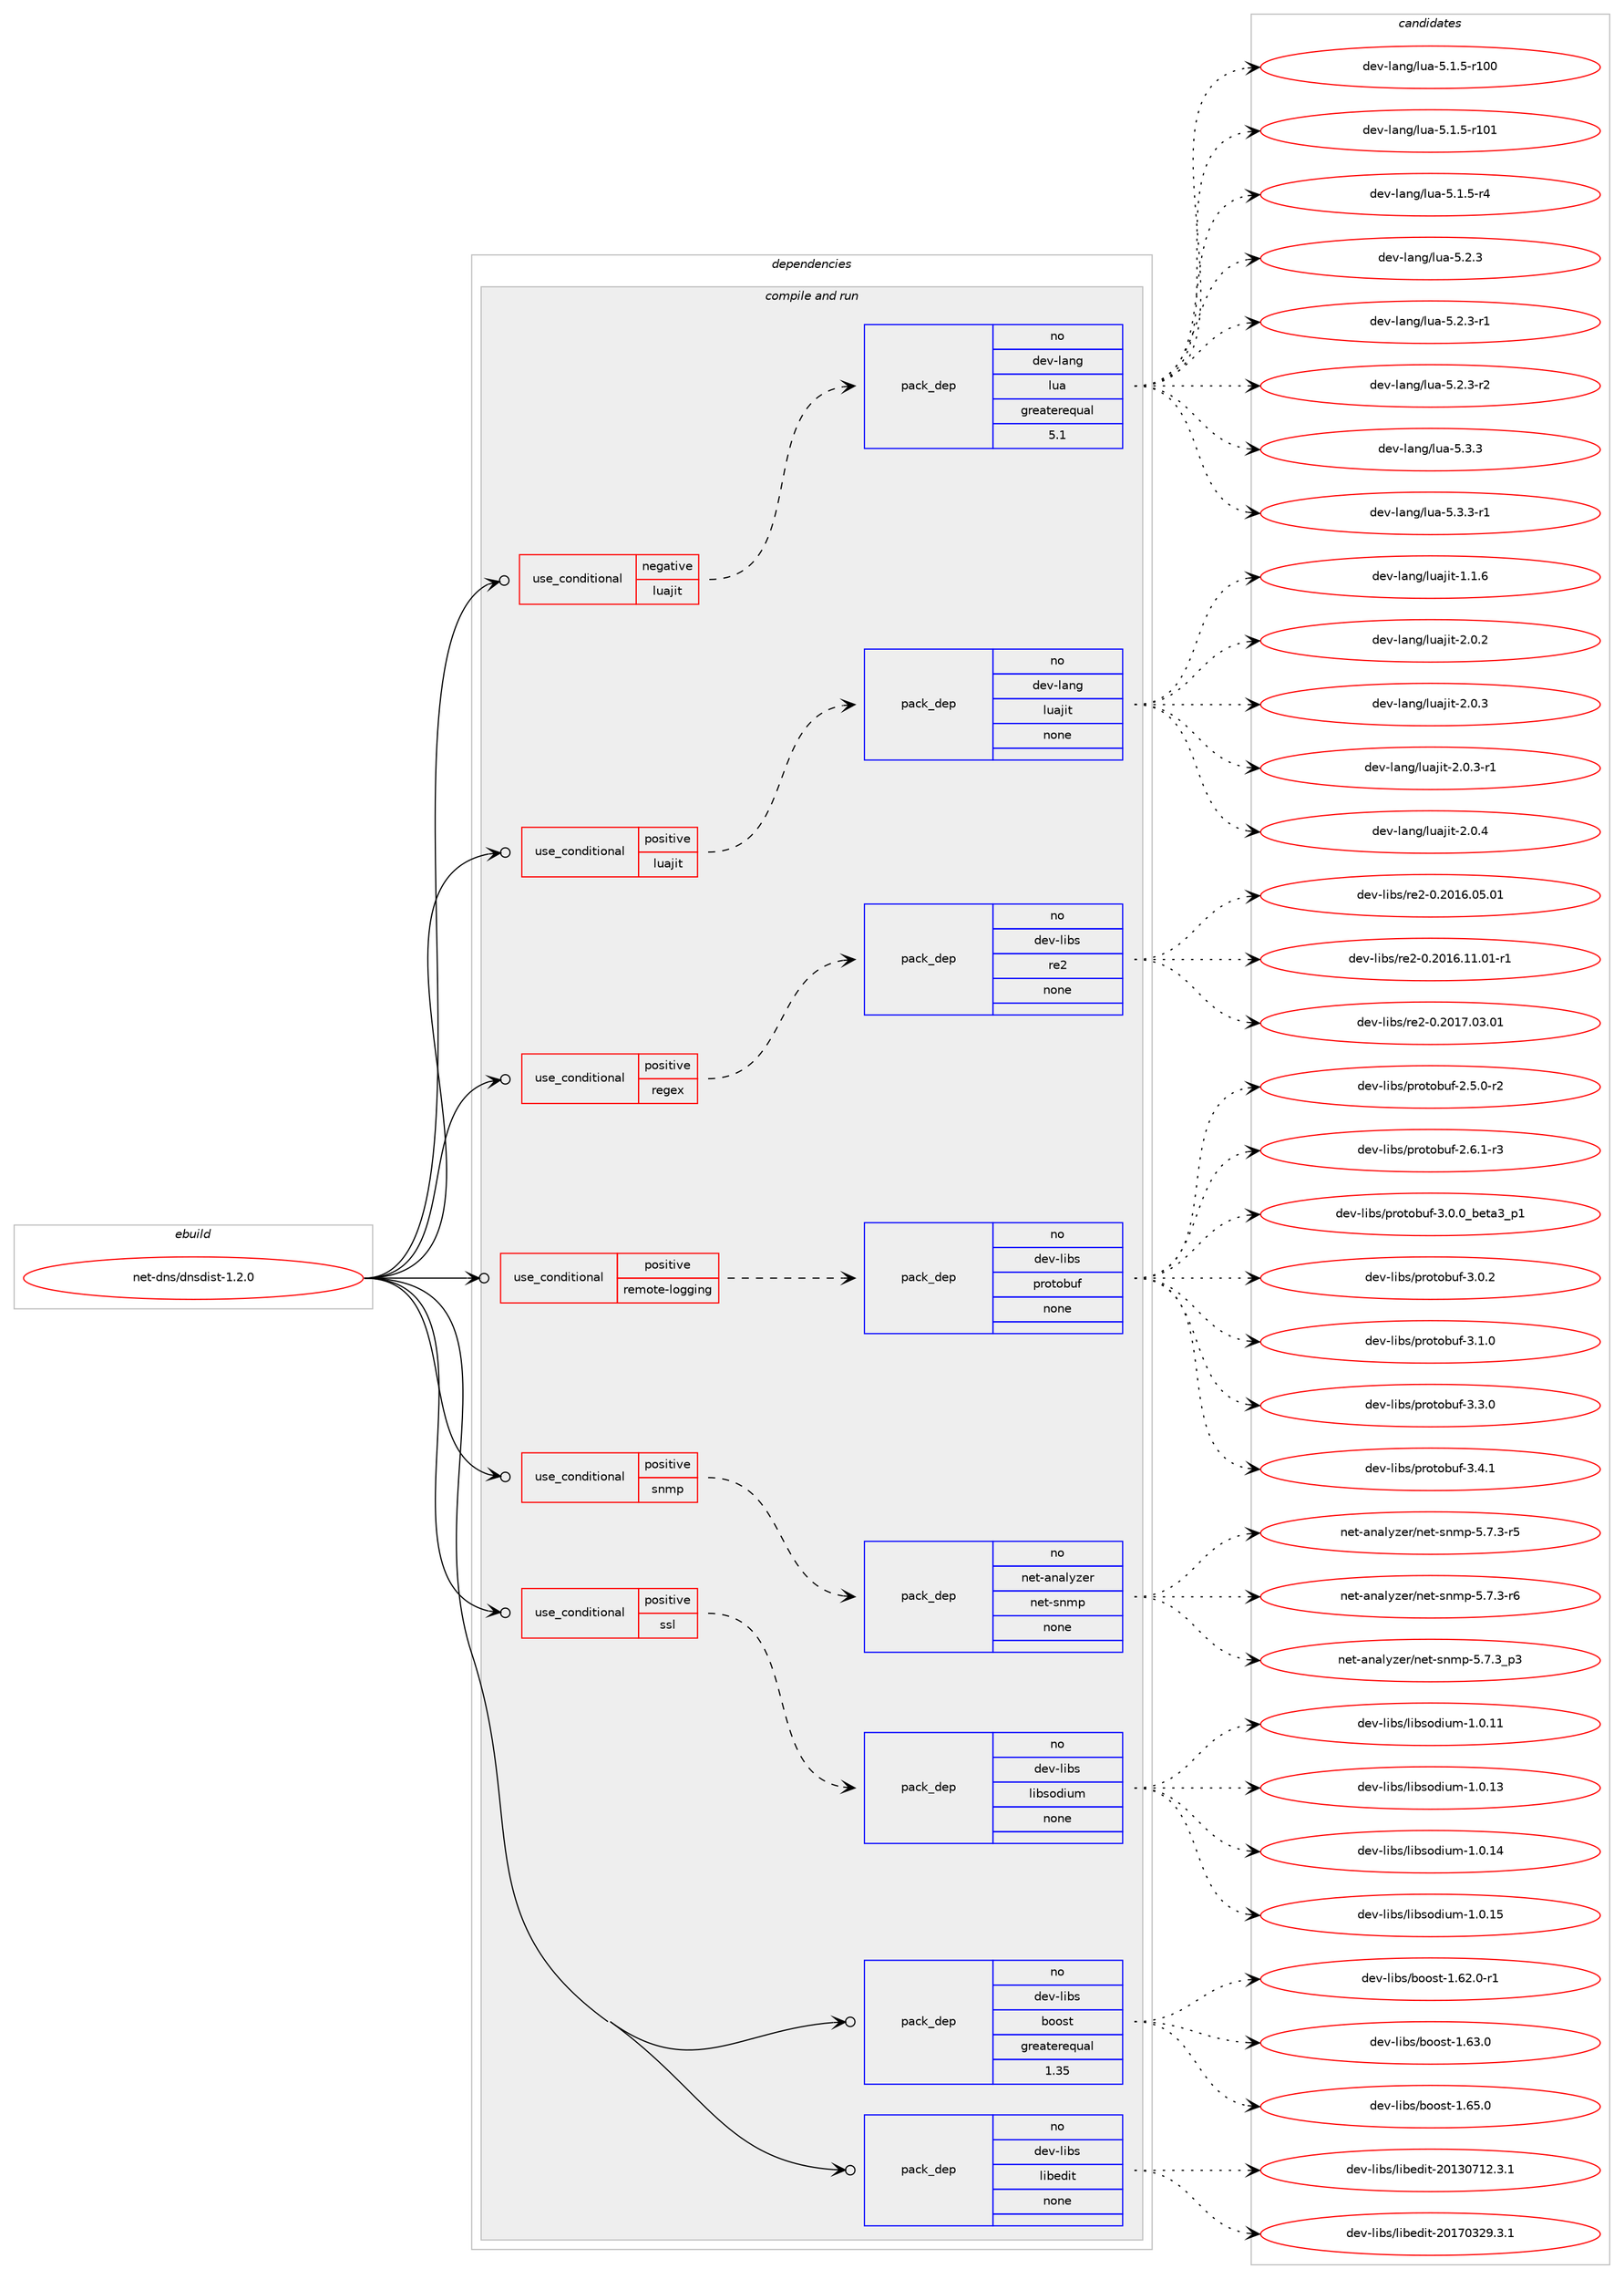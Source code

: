 digraph prolog {

# *************
# Graph options
# *************

newrank=true;
concentrate=true;
compound=true;
graph [rankdir=LR,fontname=Helvetica,fontsize=10,ranksep=1.5];#, ranksep=2.5, nodesep=0.2];
edge  [arrowhead=vee];
node  [fontname=Helvetica,fontsize=10];

# **********
# The ebuild
# **********

subgraph cluster_leftcol {
color=gray;
rank=same;
label=<<i>ebuild</i>>;
id [label="net-dns/dnsdist-1.2.0", color=red, width=4, href="../net-dns/dnsdist-1.2.0.svg"];
}

# ****************
# The dependencies
# ****************

subgraph cluster_midcol {
color=gray;
label=<<i>dependencies</i>>;
subgraph cluster_compile {
fillcolor="#eeeeee";
style=filled;
label=<<i>compile</i>>;
}
subgraph cluster_compileandrun {
fillcolor="#eeeeee";
style=filled;
label=<<i>compile and run</i>>;
subgraph cond100823 {
dependency407616 [label=<<TABLE BORDER="0" CELLBORDER="1" CELLSPACING="0" CELLPADDING="4"><TR><TD ROWSPAN="3" CELLPADDING="10">use_conditional</TD></TR><TR><TD>negative</TD></TR><TR><TD>luajit</TD></TR></TABLE>>, shape=none, color=red];
subgraph pack300072 {
dependency407617 [label=<<TABLE BORDER="0" CELLBORDER="1" CELLSPACING="0" CELLPADDING="4" WIDTH="220"><TR><TD ROWSPAN="6" CELLPADDING="30">pack_dep</TD></TR><TR><TD WIDTH="110">no</TD></TR><TR><TD>dev-lang</TD></TR><TR><TD>lua</TD></TR><TR><TD>greaterequal</TD></TR><TR><TD>5.1</TD></TR></TABLE>>, shape=none, color=blue];
}
dependency407616:e -> dependency407617:w [weight=20,style="dashed",arrowhead="vee"];
}
id:e -> dependency407616:w [weight=20,style="solid",arrowhead="odotvee"];
subgraph cond100824 {
dependency407618 [label=<<TABLE BORDER="0" CELLBORDER="1" CELLSPACING="0" CELLPADDING="4"><TR><TD ROWSPAN="3" CELLPADDING="10">use_conditional</TD></TR><TR><TD>positive</TD></TR><TR><TD>luajit</TD></TR></TABLE>>, shape=none, color=red];
subgraph pack300073 {
dependency407619 [label=<<TABLE BORDER="0" CELLBORDER="1" CELLSPACING="0" CELLPADDING="4" WIDTH="220"><TR><TD ROWSPAN="6" CELLPADDING="30">pack_dep</TD></TR><TR><TD WIDTH="110">no</TD></TR><TR><TD>dev-lang</TD></TR><TR><TD>luajit</TD></TR><TR><TD>none</TD></TR><TR><TD></TD></TR></TABLE>>, shape=none, color=blue];
}
dependency407618:e -> dependency407619:w [weight=20,style="dashed",arrowhead="vee"];
}
id:e -> dependency407618:w [weight=20,style="solid",arrowhead="odotvee"];
subgraph cond100825 {
dependency407620 [label=<<TABLE BORDER="0" CELLBORDER="1" CELLSPACING="0" CELLPADDING="4"><TR><TD ROWSPAN="3" CELLPADDING="10">use_conditional</TD></TR><TR><TD>positive</TD></TR><TR><TD>regex</TD></TR></TABLE>>, shape=none, color=red];
subgraph pack300074 {
dependency407621 [label=<<TABLE BORDER="0" CELLBORDER="1" CELLSPACING="0" CELLPADDING="4" WIDTH="220"><TR><TD ROWSPAN="6" CELLPADDING="30">pack_dep</TD></TR><TR><TD WIDTH="110">no</TD></TR><TR><TD>dev-libs</TD></TR><TR><TD>re2</TD></TR><TR><TD>none</TD></TR><TR><TD></TD></TR></TABLE>>, shape=none, color=blue];
}
dependency407620:e -> dependency407621:w [weight=20,style="dashed",arrowhead="vee"];
}
id:e -> dependency407620:w [weight=20,style="solid",arrowhead="odotvee"];
subgraph cond100826 {
dependency407622 [label=<<TABLE BORDER="0" CELLBORDER="1" CELLSPACING="0" CELLPADDING="4"><TR><TD ROWSPAN="3" CELLPADDING="10">use_conditional</TD></TR><TR><TD>positive</TD></TR><TR><TD>remote-logging</TD></TR></TABLE>>, shape=none, color=red];
subgraph pack300075 {
dependency407623 [label=<<TABLE BORDER="0" CELLBORDER="1" CELLSPACING="0" CELLPADDING="4" WIDTH="220"><TR><TD ROWSPAN="6" CELLPADDING="30">pack_dep</TD></TR><TR><TD WIDTH="110">no</TD></TR><TR><TD>dev-libs</TD></TR><TR><TD>protobuf</TD></TR><TR><TD>none</TD></TR><TR><TD></TD></TR></TABLE>>, shape=none, color=blue];
}
dependency407622:e -> dependency407623:w [weight=20,style="dashed",arrowhead="vee"];
}
id:e -> dependency407622:w [weight=20,style="solid",arrowhead="odotvee"];
subgraph cond100827 {
dependency407624 [label=<<TABLE BORDER="0" CELLBORDER="1" CELLSPACING="0" CELLPADDING="4"><TR><TD ROWSPAN="3" CELLPADDING="10">use_conditional</TD></TR><TR><TD>positive</TD></TR><TR><TD>snmp</TD></TR></TABLE>>, shape=none, color=red];
subgraph pack300076 {
dependency407625 [label=<<TABLE BORDER="0" CELLBORDER="1" CELLSPACING="0" CELLPADDING="4" WIDTH="220"><TR><TD ROWSPAN="6" CELLPADDING="30">pack_dep</TD></TR><TR><TD WIDTH="110">no</TD></TR><TR><TD>net-analyzer</TD></TR><TR><TD>net-snmp</TD></TR><TR><TD>none</TD></TR><TR><TD></TD></TR></TABLE>>, shape=none, color=blue];
}
dependency407624:e -> dependency407625:w [weight=20,style="dashed",arrowhead="vee"];
}
id:e -> dependency407624:w [weight=20,style="solid",arrowhead="odotvee"];
subgraph cond100828 {
dependency407626 [label=<<TABLE BORDER="0" CELLBORDER="1" CELLSPACING="0" CELLPADDING="4"><TR><TD ROWSPAN="3" CELLPADDING="10">use_conditional</TD></TR><TR><TD>positive</TD></TR><TR><TD>ssl</TD></TR></TABLE>>, shape=none, color=red];
subgraph pack300077 {
dependency407627 [label=<<TABLE BORDER="0" CELLBORDER="1" CELLSPACING="0" CELLPADDING="4" WIDTH="220"><TR><TD ROWSPAN="6" CELLPADDING="30">pack_dep</TD></TR><TR><TD WIDTH="110">no</TD></TR><TR><TD>dev-libs</TD></TR><TR><TD>libsodium</TD></TR><TR><TD>none</TD></TR><TR><TD></TD></TR></TABLE>>, shape=none, color=blue];
}
dependency407626:e -> dependency407627:w [weight=20,style="dashed",arrowhead="vee"];
}
id:e -> dependency407626:w [weight=20,style="solid",arrowhead="odotvee"];
subgraph pack300078 {
dependency407628 [label=<<TABLE BORDER="0" CELLBORDER="1" CELLSPACING="0" CELLPADDING="4" WIDTH="220"><TR><TD ROWSPAN="6" CELLPADDING="30">pack_dep</TD></TR><TR><TD WIDTH="110">no</TD></TR><TR><TD>dev-libs</TD></TR><TR><TD>boost</TD></TR><TR><TD>greaterequal</TD></TR><TR><TD>1.35</TD></TR></TABLE>>, shape=none, color=blue];
}
id:e -> dependency407628:w [weight=20,style="solid",arrowhead="odotvee"];
subgraph pack300079 {
dependency407629 [label=<<TABLE BORDER="0" CELLBORDER="1" CELLSPACING="0" CELLPADDING="4" WIDTH="220"><TR><TD ROWSPAN="6" CELLPADDING="30">pack_dep</TD></TR><TR><TD WIDTH="110">no</TD></TR><TR><TD>dev-libs</TD></TR><TR><TD>libedit</TD></TR><TR><TD>none</TD></TR><TR><TD></TD></TR></TABLE>>, shape=none, color=blue];
}
id:e -> dependency407629:w [weight=20,style="solid",arrowhead="odotvee"];
}
subgraph cluster_run {
fillcolor="#eeeeee";
style=filled;
label=<<i>run</i>>;
}
}

# **************
# The candidates
# **************

subgraph cluster_choices {
rank=same;
color=gray;
label=<<i>candidates</i>>;

subgraph choice300072 {
color=black;
nodesep=1;
choice1001011184510897110103471081179745534649465345114494848 [label="dev-lang/lua-5.1.5-r100", color=red, width=4,href="../dev-lang/lua-5.1.5-r100.svg"];
choice1001011184510897110103471081179745534649465345114494849 [label="dev-lang/lua-5.1.5-r101", color=red, width=4,href="../dev-lang/lua-5.1.5-r101.svg"];
choice100101118451089711010347108117974553464946534511452 [label="dev-lang/lua-5.1.5-r4", color=red, width=4,href="../dev-lang/lua-5.1.5-r4.svg"];
choice10010111845108971101034710811797455346504651 [label="dev-lang/lua-5.2.3", color=red, width=4,href="../dev-lang/lua-5.2.3.svg"];
choice100101118451089711010347108117974553465046514511449 [label="dev-lang/lua-5.2.3-r1", color=red, width=4,href="../dev-lang/lua-5.2.3-r1.svg"];
choice100101118451089711010347108117974553465046514511450 [label="dev-lang/lua-5.2.3-r2", color=red, width=4,href="../dev-lang/lua-5.2.3-r2.svg"];
choice10010111845108971101034710811797455346514651 [label="dev-lang/lua-5.3.3", color=red, width=4,href="../dev-lang/lua-5.3.3.svg"];
choice100101118451089711010347108117974553465146514511449 [label="dev-lang/lua-5.3.3-r1", color=red, width=4,href="../dev-lang/lua-5.3.3-r1.svg"];
dependency407617:e -> choice1001011184510897110103471081179745534649465345114494848:w [style=dotted,weight="100"];
dependency407617:e -> choice1001011184510897110103471081179745534649465345114494849:w [style=dotted,weight="100"];
dependency407617:e -> choice100101118451089711010347108117974553464946534511452:w [style=dotted,weight="100"];
dependency407617:e -> choice10010111845108971101034710811797455346504651:w [style=dotted,weight="100"];
dependency407617:e -> choice100101118451089711010347108117974553465046514511449:w [style=dotted,weight="100"];
dependency407617:e -> choice100101118451089711010347108117974553465046514511450:w [style=dotted,weight="100"];
dependency407617:e -> choice10010111845108971101034710811797455346514651:w [style=dotted,weight="100"];
dependency407617:e -> choice100101118451089711010347108117974553465146514511449:w [style=dotted,weight="100"];
}
subgraph choice300073 {
color=black;
nodesep=1;
choice10010111845108971101034710811797106105116454946494654 [label="dev-lang/luajit-1.1.6", color=red, width=4,href="../dev-lang/luajit-1.1.6.svg"];
choice10010111845108971101034710811797106105116455046484650 [label="dev-lang/luajit-2.0.2", color=red, width=4,href="../dev-lang/luajit-2.0.2.svg"];
choice10010111845108971101034710811797106105116455046484651 [label="dev-lang/luajit-2.0.3", color=red, width=4,href="../dev-lang/luajit-2.0.3.svg"];
choice100101118451089711010347108117971061051164550464846514511449 [label="dev-lang/luajit-2.0.3-r1", color=red, width=4,href="../dev-lang/luajit-2.0.3-r1.svg"];
choice10010111845108971101034710811797106105116455046484652 [label="dev-lang/luajit-2.0.4", color=red, width=4,href="../dev-lang/luajit-2.0.4.svg"];
dependency407619:e -> choice10010111845108971101034710811797106105116454946494654:w [style=dotted,weight="100"];
dependency407619:e -> choice10010111845108971101034710811797106105116455046484650:w [style=dotted,weight="100"];
dependency407619:e -> choice10010111845108971101034710811797106105116455046484651:w [style=dotted,weight="100"];
dependency407619:e -> choice100101118451089711010347108117971061051164550464846514511449:w [style=dotted,weight="100"];
dependency407619:e -> choice10010111845108971101034710811797106105116455046484652:w [style=dotted,weight="100"];
}
subgraph choice300074 {
color=black;
nodesep=1;
choice1001011184510810598115471141015045484650484954464853464849 [label="dev-libs/re2-0.2016.05.01", color=red, width=4,href="../dev-libs/re2-0.2016.05.01.svg"];
choice10010111845108105981154711410150454846504849544649494648494511449 [label="dev-libs/re2-0.2016.11.01-r1", color=red, width=4,href="../dev-libs/re2-0.2016.11.01-r1.svg"];
choice1001011184510810598115471141015045484650484955464851464849 [label="dev-libs/re2-0.2017.03.01", color=red, width=4,href="../dev-libs/re2-0.2017.03.01.svg"];
dependency407621:e -> choice1001011184510810598115471141015045484650484954464853464849:w [style=dotted,weight="100"];
dependency407621:e -> choice10010111845108105981154711410150454846504849544649494648494511449:w [style=dotted,weight="100"];
dependency407621:e -> choice1001011184510810598115471141015045484650484955464851464849:w [style=dotted,weight="100"];
}
subgraph choice300075 {
color=black;
nodesep=1;
choice100101118451081059811547112114111116111981171024550465346484511450 [label="dev-libs/protobuf-2.5.0-r2", color=red, width=4,href="../dev-libs/protobuf-2.5.0-r2.svg"];
choice100101118451081059811547112114111116111981171024550465446494511451 [label="dev-libs/protobuf-2.6.1-r3", color=red, width=4,href="../dev-libs/protobuf-2.6.1-r3.svg"];
choice10010111845108105981154711211411111611198117102455146484648959810111697519511249 [label="dev-libs/protobuf-3.0.0_beta3_p1", color=red, width=4,href="../dev-libs/protobuf-3.0.0_beta3_p1.svg"];
choice10010111845108105981154711211411111611198117102455146484650 [label="dev-libs/protobuf-3.0.2", color=red, width=4,href="../dev-libs/protobuf-3.0.2.svg"];
choice10010111845108105981154711211411111611198117102455146494648 [label="dev-libs/protobuf-3.1.0", color=red, width=4,href="../dev-libs/protobuf-3.1.0.svg"];
choice10010111845108105981154711211411111611198117102455146514648 [label="dev-libs/protobuf-3.3.0", color=red, width=4,href="../dev-libs/protobuf-3.3.0.svg"];
choice10010111845108105981154711211411111611198117102455146524649 [label="dev-libs/protobuf-3.4.1", color=red, width=4,href="../dev-libs/protobuf-3.4.1.svg"];
dependency407623:e -> choice100101118451081059811547112114111116111981171024550465346484511450:w [style=dotted,weight="100"];
dependency407623:e -> choice100101118451081059811547112114111116111981171024550465446494511451:w [style=dotted,weight="100"];
dependency407623:e -> choice10010111845108105981154711211411111611198117102455146484648959810111697519511249:w [style=dotted,weight="100"];
dependency407623:e -> choice10010111845108105981154711211411111611198117102455146484650:w [style=dotted,weight="100"];
dependency407623:e -> choice10010111845108105981154711211411111611198117102455146494648:w [style=dotted,weight="100"];
dependency407623:e -> choice10010111845108105981154711211411111611198117102455146514648:w [style=dotted,weight="100"];
dependency407623:e -> choice10010111845108105981154711211411111611198117102455146524649:w [style=dotted,weight="100"];
}
subgraph choice300076 {
color=black;
nodesep=1;
choice11010111645971109710812112210111447110101116451151101091124553465546514511453 [label="net-analyzer/net-snmp-5.7.3-r5", color=red, width=4,href="../net-analyzer/net-snmp-5.7.3-r5.svg"];
choice11010111645971109710812112210111447110101116451151101091124553465546514511454 [label="net-analyzer/net-snmp-5.7.3-r6", color=red, width=4,href="../net-analyzer/net-snmp-5.7.3-r6.svg"];
choice11010111645971109710812112210111447110101116451151101091124553465546519511251 [label="net-analyzer/net-snmp-5.7.3_p3", color=red, width=4,href="../net-analyzer/net-snmp-5.7.3_p3.svg"];
dependency407625:e -> choice11010111645971109710812112210111447110101116451151101091124553465546514511453:w [style=dotted,weight="100"];
dependency407625:e -> choice11010111645971109710812112210111447110101116451151101091124553465546514511454:w [style=dotted,weight="100"];
dependency407625:e -> choice11010111645971109710812112210111447110101116451151101091124553465546519511251:w [style=dotted,weight="100"];
}
subgraph choice300077 {
color=black;
nodesep=1;
choice1001011184510810598115471081059811511110010511710945494648464949 [label="dev-libs/libsodium-1.0.11", color=red, width=4,href="../dev-libs/libsodium-1.0.11.svg"];
choice1001011184510810598115471081059811511110010511710945494648464951 [label="dev-libs/libsodium-1.0.13", color=red, width=4,href="../dev-libs/libsodium-1.0.13.svg"];
choice1001011184510810598115471081059811511110010511710945494648464952 [label="dev-libs/libsodium-1.0.14", color=red, width=4,href="../dev-libs/libsodium-1.0.14.svg"];
choice1001011184510810598115471081059811511110010511710945494648464953 [label="dev-libs/libsodium-1.0.15", color=red, width=4,href="../dev-libs/libsodium-1.0.15.svg"];
dependency407627:e -> choice1001011184510810598115471081059811511110010511710945494648464949:w [style=dotted,weight="100"];
dependency407627:e -> choice1001011184510810598115471081059811511110010511710945494648464951:w [style=dotted,weight="100"];
dependency407627:e -> choice1001011184510810598115471081059811511110010511710945494648464952:w [style=dotted,weight="100"];
dependency407627:e -> choice1001011184510810598115471081059811511110010511710945494648464953:w [style=dotted,weight="100"];
}
subgraph choice300078 {
color=black;
nodesep=1;
choice10010111845108105981154798111111115116454946545046484511449 [label="dev-libs/boost-1.62.0-r1", color=red, width=4,href="../dev-libs/boost-1.62.0-r1.svg"];
choice1001011184510810598115479811111111511645494654514648 [label="dev-libs/boost-1.63.0", color=red, width=4,href="../dev-libs/boost-1.63.0.svg"];
choice1001011184510810598115479811111111511645494654534648 [label="dev-libs/boost-1.65.0", color=red, width=4,href="../dev-libs/boost-1.65.0.svg"];
dependency407628:e -> choice10010111845108105981154798111111115116454946545046484511449:w [style=dotted,weight="100"];
dependency407628:e -> choice1001011184510810598115479811111111511645494654514648:w [style=dotted,weight="100"];
dependency407628:e -> choice1001011184510810598115479811111111511645494654534648:w [style=dotted,weight="100"];
}
subgraph choice300079 {
color=black;
nodesep=1;
choice1001011184510810598115471081059810110010511645504849514855495046514649 [label="dev-libs/libedit-20130712.3.1", color=red, width=4,href="../dev-libs/libedit-20130712.3.1.svg"];
choice1001011184510810598115471081059810110010511645504849554851505746514649 [label="dev-libs/libedit-20170329.3.1", color=red, width=4,href="../dev-libs/libedit-20170329.3.1.svg"];
dependency407629:e -> choice1001011184510810598115471081059810110010511645504849514855495046514649:w [style=dotted,weight="100"];
dependency407629:e -> choice1001011184510810598115471081059810110010511645504849554851505746514649:w [style=dotted,weight="100"];
}
}

}
